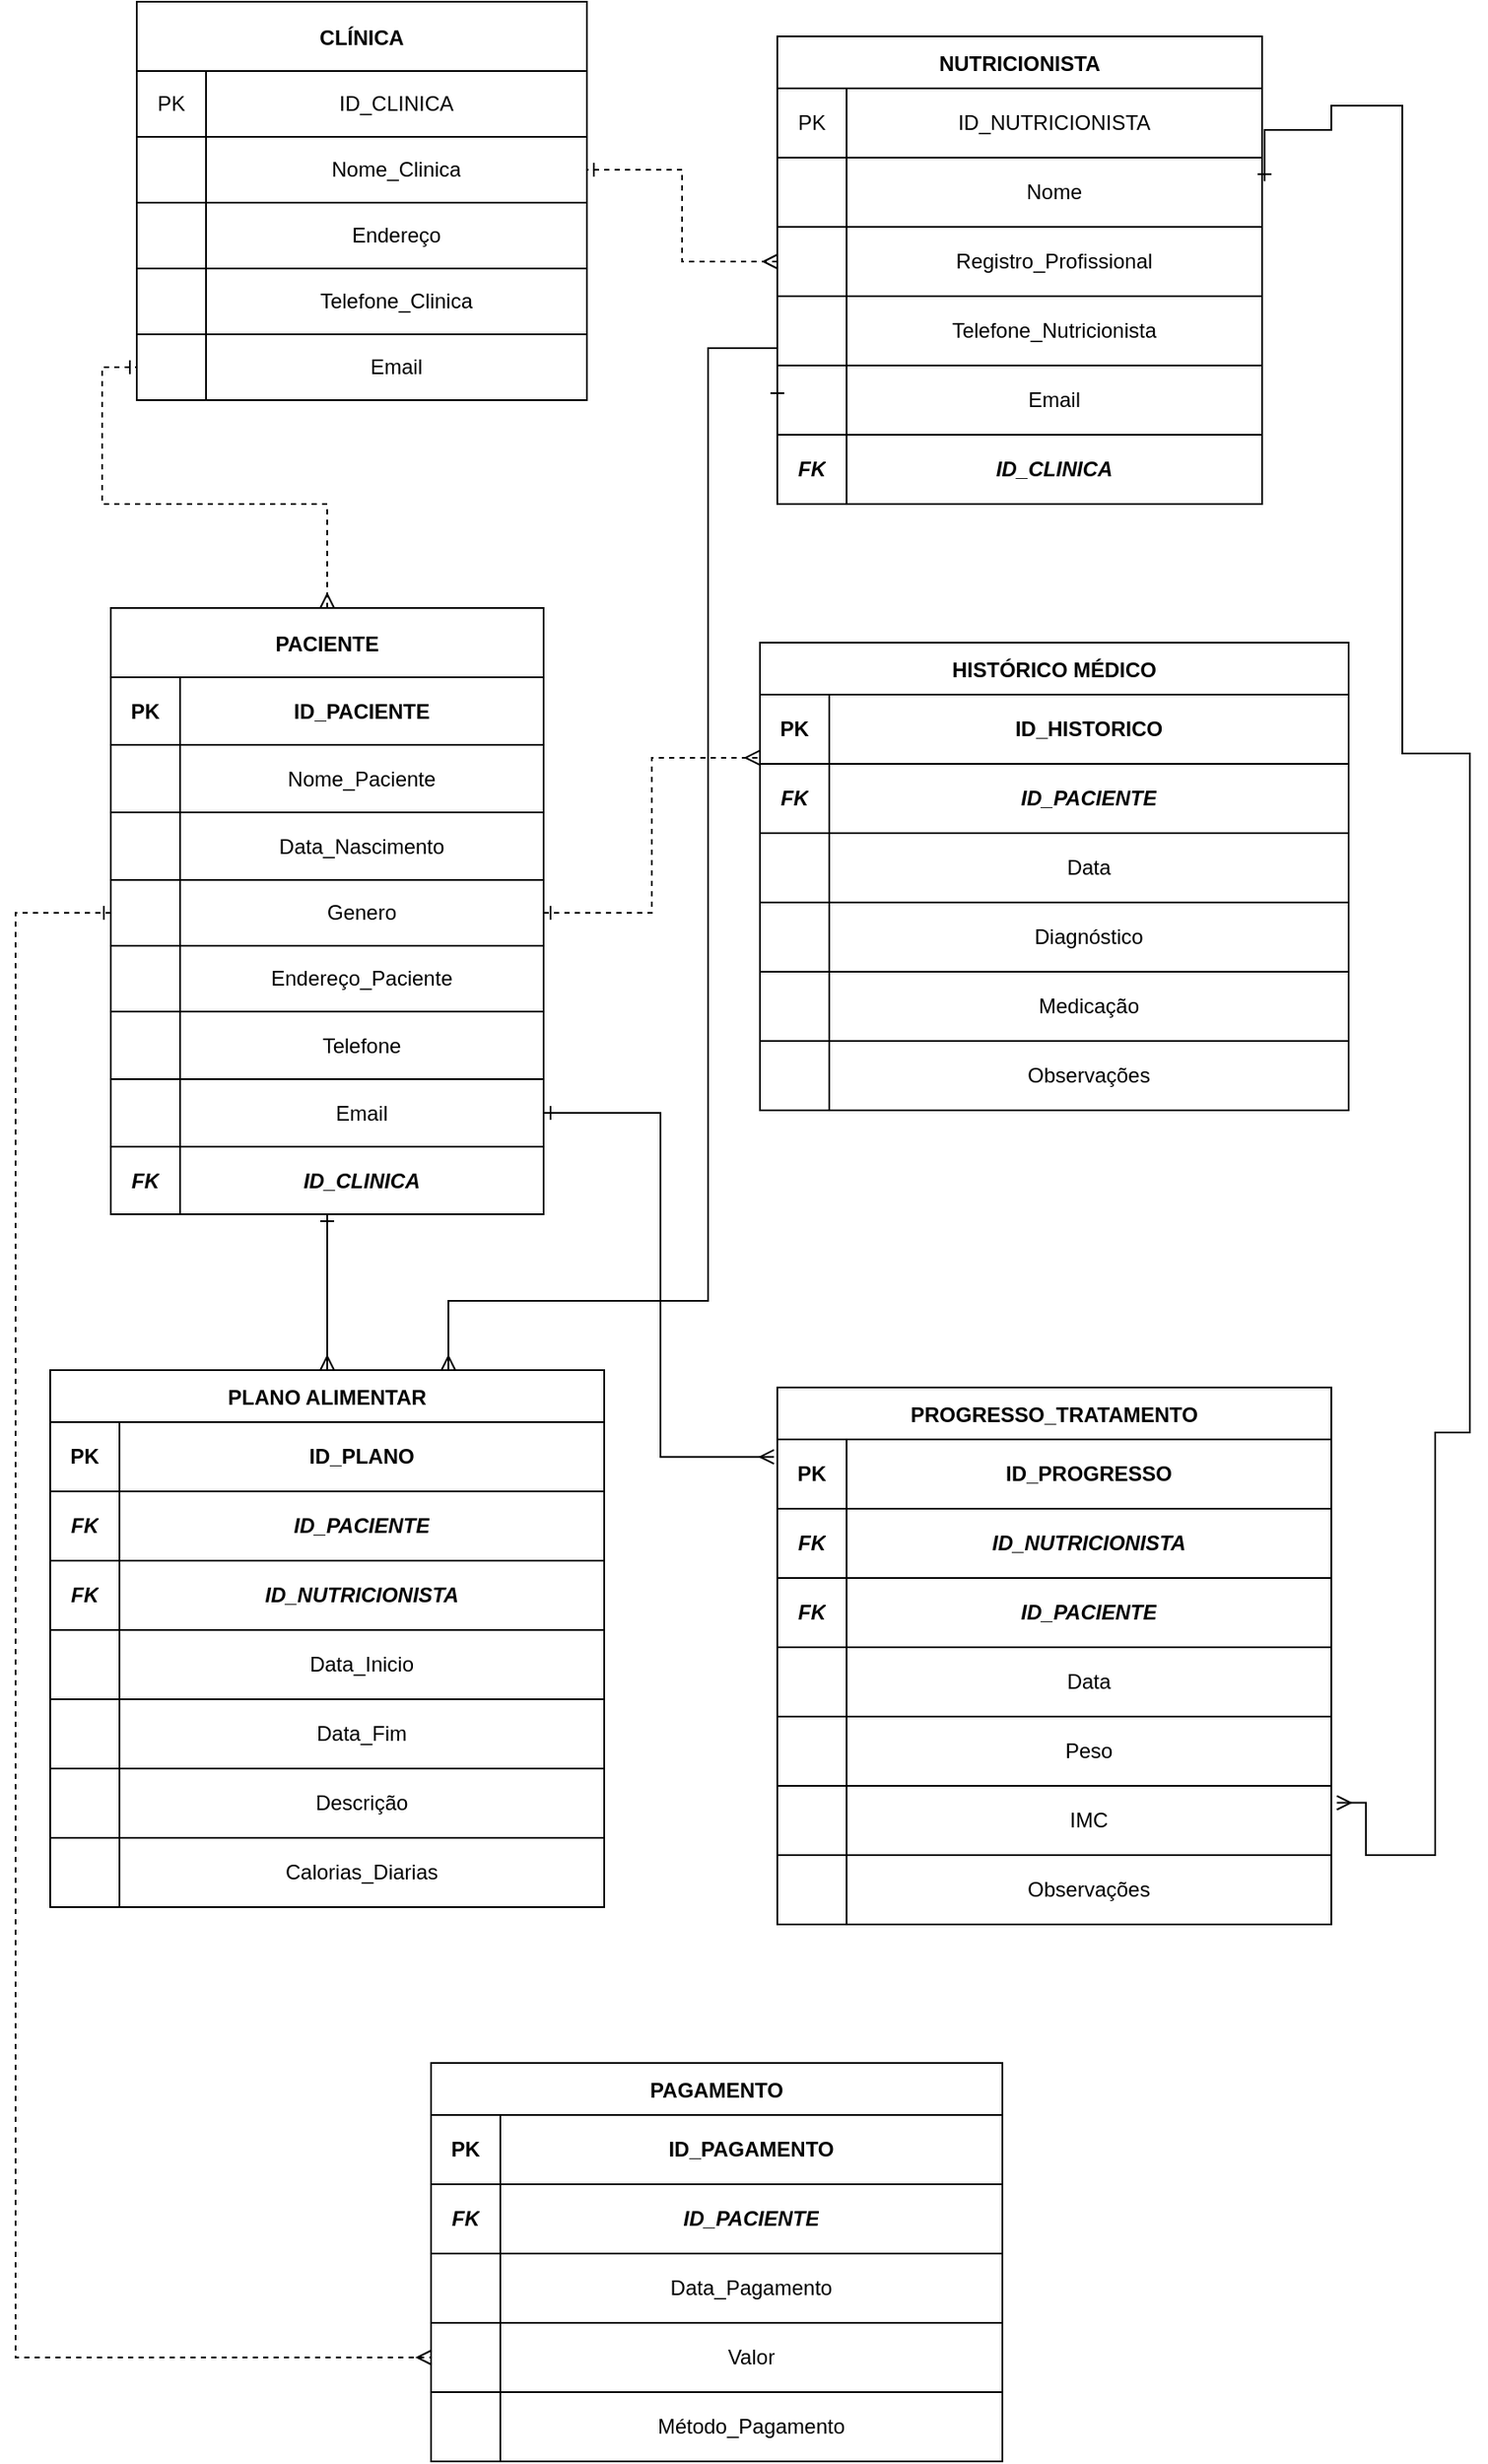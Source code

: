 <mxfile version="24.6.4" type="github">
  <diagram id="R2lEEEUBdFMjLlhIrx00" name="Page-1">
    <mxGraphModel dx="3363" dy="2907" grid="1" gridSize="10" guides="1" tooltips="1" connect="1" arrows="1" fold="1" page="1" pageScale="1" pageWidth="850" pageHeight="1100" math="0" shadow="0" extFonts="Permanent Marker^https://fonts.googleapis.com/css?family=Permanent+Marker">
      <root>
        <mxCell id="0" />
        <mxCell id="1" parent="0" />
        <mxCell id="wFdEBCXpXsDbkca92afl-219" style="edgeStyle=orthogonalEdgeStyle;rounded=0;orthogonalLoop=1;jettySize=auto;html=1;entryX=0.5;entryY=0;entryDx=0;entryDy=0;startArrow=ERone;startFill=0;endArrow=ERmany;endFill=0;" edge="1" parent="1" source="wFdEBCXpXsDbkca92afl-70" target="wFdEBCXpXsDbkca92afl-123">
          <mxGeometry relative="1" as="geometry">
            <Array as="points">
              <mxPoint x="200" y="150" />
              <mxPoint x="200" y="150" />
            </Array>
          </mxGeometry>
        </mxCell>
        <mxCell id="wFdEBCXpXsDbkca92afl-221" style="edgeStyle=orthogonalEdgeStyle;rounded=0;orthogonalLoop=1;jettySize=auto;html=1;exitX=0.5;exitY=0;exitDx=0;exitDy=0;dashed=1;endArrow=ERone;endFill=0;startArrow=ERmany;startFill=0;entryX=0;entryY=0.5;entryDx=0;entryDy=0;" edge="1" parent="1" source="wFdEBCXpXsDbkca92afl-70" target="wFdEBCXpXsDbkca92afl-199">
          <mxGeometry relative="1" as="geometry">
            <mxPoint x="200" y="-350" as="targetPoint" />
          </mxGeometry>
        </mxCell>
        <mxCell id="wFdEBCXpXsDbkca92afl-70" value="PACIENTE" style="shape=table;startSize=40;container=1;collapsible=0;childLayout=tableLayout;fontStyle=1" vertex="1" parent="1">
          <mxGeometry x="75" y="-240" width="250" height="350" as="geometry" />
        </mxCell>
        <mxCell id="wFdEBCXpXsDbkca92afl-71" value="" style="shape=tableRow;horizontal=0;startSize=0;swimlaneHead=0;swimlaneBody=0;strokeColor=inherit;top=0;left=0;bottom=0;right=0;collapsible=0;dropTarget=0;fillColor=none;points=[[0,0.5],[1,0.5]];portConstraint=eastwest;" vertex="1" parent="wFdEBCXpXsDbkca92afl-70">
          <mxGeometry y="40" width="250" height="39" as="geometry" />
        </mxCell>
        <mxCell id="wFdEBCXpXsDbkca92afl-72" value="&lt;b&gt;PK&lt;/b&gt;" style="shape=partialRectangle;html=1;whiteSpace=wrap;connectable=0;strokeColor=inherit;overflow=hidden;fillColor=none;top=0;left=0;bottom=0;right=0;pointerEvents=1;" vertex="1" parent="wFdEBCXpXsDbkca92afl-71">
          <mxGeometry width="40" height="39" as="geometry">
            <mxRectangle width="40" height="39" as="alternateBounds" />
          </mxGeometry>
        </mxCell>
        <mxCell id="wFdEBCXpXsDbkca92afl-73" value="&lt;b&gt;ID_PACIENTE&lt;/b&gt;" style="shape=partialRectangle;html=1;whiteSpace=wrap;connectable=0;strokeColor=inherit;overflow=hidden;fillColor=none;top=0;left=0;bottom=0;right=0;pointerEvents=1;" vertex="1" parent="wFdEBCXpXsDbkca92afl-71">
          <mxGeometry x="40" width="210" height="39" as="geometry">
            <mxRectangle width="210" height="39" as="alternateBounds" />
          </mxGeometry>
        </mxCell>
        <mxCell id="wFdEBCXpXsDbkca92afl-74" value="" style="shape=tableRow;horizontal=0;startSize=0;swimlaneHead=0;swimlaneBody=0;strokeColor=inherit;top=0;left=0;bottom=0;right=0;collapsible=0;dropTarget=0;fillColor=none;points=[[0,0.5],[1,0.5]];portConstraint=eastwest;" vertex="1" parent="wFdEBCXpXsDbkca92afl-70">
          <mxGeometry y="79" width="250" height="39" as="geometry" />
        </mxCell>
        <mxCell id="wFdEBCXpXsDbkca92afl-75" value="" style="shape=partialRectangle;html=1;whiteSpace=wrap;connectable=0;strokeColor=inherit;overflow=hidden;fillColor=none;top=0;left=0;bottom=0;right=0;pointerEvents=1;" vertex="1" parent="wFdEBCXpXsDbkca92afl-74">
          <mxGeometry width="40" height="39" as="geometry">
            <mxRectangle width="40" height="39" as="alternateBounds" />
          </mxGeometry>
        </mxCell>
        <mxCell id="wFdEBCXpXsDbkca92afl-76" value="Nome_Paciente" style="shape=partialRectangle;html=1;whiteSpace=wrap;connectable=0;strokeColor=inherit;overflow=hidden;fillColor=none;top=0;left=0;bottom=0;right=0;pointerEvents=1;" vertex="1" parent="wFdEBCXpXsDbkca92afl-74">
          <mxGeometry x="40" width="210" height="39" as="geometry">
            <mxRectangle width="210" height="39" as="alternateBounds" />
          </mxGeometry>
        </mxCell>
        <mxCell id="wFdEBCXpXsDbkca92afl-77" value="" style="shape=tableRow;horizontal=0;startSize=0;swimlaneHead=0;swimlaneBody=0;strokeColor=inherit;top=0;left=0;bottom=0;right=0;collapsible=0;dropTarget=0;fillColor=none;points=[[0,0.5],[1,0.5]];portConstraint=eastwest;" vertex="1" parent="wFdEBCXpXsDbkca92afl-70">
          <mxGeometry y="118" width="250" height="39" as="geometry" />
        </mxCell>
        <mxCell id="wFdEBCXpXsDbkca92afl-78" value="" style="shape=partialRectangle;html=1;whiteSpace=wrap;connectable=0;strokeColor=inherit;overflow=hidden;fillColor=none;top=0;left=0;bottom=0;right=0;pointerEvents=1;" vertex="1" parent="wFdEBCXpXsDbkca92afl-77">
          <mxGeometry width="40" height="39" as="geometry">
            <mxRectangle width="40" height="39" as="alternateBounds" />
          </mxGeometry>
        </mxCell>
        <mxCell id="wFdEBCXpXsDbkca92afl-79" value="Data_Nascimento" style="shape=partialRectangle;html=1;whiteSpace=wrap;connectable=0;strokeColor=inherit;overflow=hidden;fillColor=none;top=0;left=0;bottom=0;right=0;pointerEvents=1;" vertex="1" parent="wFdEBCXpXsDbkca92afl-77">
          <mxGeometry x="40" width="210" height="39" as="geometry">
            <mxRectangle width="210" height="39" as="alternateBounds" />
          </mxGeometry>
        </mxCell>
        <mxCell id="wFdEBCXpXsDbkca92afl-80" value="" style="shape=tableRow;horizontal=0;startSize=0;swimlaneHead=0;swimlaneBody=0;strokeColor=inherit;top=0;left=0;bottom=0;right=0;collapsible=0;dropTarget=0;fillColor=none;points=[[0,0.5],[1,0.5]];portConstraint=eastwest;" vertex="1" parent="wFdEBCXpXsDbkca92afl-70">
          <mxGeometry y="157" width="250" height="38" as="geometry" />
        </mxCell>
        <mxCell id="wFdEBCXpXsDbkca92afl-81" value="" style="shape=partialRectangle;html=1;whiteSpace=wrap;connectable=0;strokeColor=inherit;overflow=hidden;fillColor=none;top=0;left=0;bottom=0;right=0;pointerEvents=1;" vertex="1" parent="wFdEBCXpXsDbkca92afl-80">
          <mxGeometry width="40" height="38" as="geometry">
            <mxRectangle width="40" height="38" as="alternateBounds" />
          </mxGeometry>
        </mxCell>
        <mxCell id="wFdEBCXpXsDbkca92afl-82" value="Genero" style="shape=partialRectangle;html=1;whiteSpace=wrap;connectable=0;strokeColor=inherit;overflow=hidden;fillColor=none;top=0;left=0;bottom=0;right=0;pointerEvents=1;" vertex="1" parent="wFdEBCXpXsDbkca92afl-80">
          <mxGeometry x="40" width="210" height="38" as="geometry">
            <mxRectangle width="210" height="38" as="alternateBounds" />
          </mxGeometry>
        </mxCell>
        <mxCell id="wFdEBCXpXsDbkca92afl-83" value="" style="shape=tableRow;horizontal=0;startSize=0;swimlaneHead=0;swimlaneBody=0;strokeColor=inherit;top=0;left=0;bottom=0;right=0;collapsible=0;dropTarget=0;fillColor=none;points=[[0,0.5],[1,0.5]];portConstraint=eastwest;" vertex="1" parent="wFdEBCXpXsDbkca92afl-70">
          <mxGeometry y="195" width="250" height="38" as="geometry" />
        </mxCell>
        <mxCell id="wFdEBCXpXsDbkca92afl-84" value="" style="shape=partialRectangle;html=1;whiteSpace=wrap;connectable=0;strokeColor=inherit;overflow=hidden;fillColor=none;top=0;left=0;bottom=0;right=0;pointerEvents=1;" vertex="1" parent="wFdEBCXpXsDbkca92afl-83">
          <mxGeometry width="40" height="38" as="geometry">
            <mxRectangle width="40" height="38" as="alternateBounds" />
          </mxGeometry>
        </mxCell>
        <mxCell id="wFdEBCXpXsDbkca92afl-85" value="Endereço_Paciente" style="shape=partialRectangle;html=1;whiteSpace=wrap;connectable=0;strokeColor=inherit;overflow=hidden;fillColor=none;top=0;left=0;bottom=0;right=0;pointerEvents=1;" vertex="1" parent="wFdEBCXpXsDbkca92afl-83">
          <mxGeometry x="40" width="210" height="38" as="geometry">
            <mxRectangle width="210" height="38" as="alternateBounds" />
          </mxGeometry>
        </mxCell>
        <mxCell id="wFdEBCXpXsDbkca92afl-86" value="" style="shape=tableRow;horizontal=0;startSize=0;swimlaneHead=0;swimlaneBody=0;strokeColor=inherit;top=0;left=0;bottom=0;right=0;collapsible=0;dropTarget=0;fillColor=none;points=[[0,0.5],[1,0.5]];portConstraint=eastwest;" vertex="1" parent="wFdEBCXpXsDbkca92afl-70">
          <mxGeometry y="233" width="250" height="39" as="geometry" />
        </mxCell>
        <mxCell id="wFdEBCXpXsDbkca92afl-87" value="" style="shape=partialRectangle;html=1;whiteSpace=wrap;connectable=0;strokeColor=inherit;overflow=hidden;fillColor=none;top=0;left=0;bottom=0;right=0;pointerEvents=1;" vertex="1" parent="wFdEBCXpXsDbkca92afl-86">
          <mxGeometry width="40" height="39" as="geometry">
            <mxRectangle width="40" height="39" as="alternateBounds" />
          </mxGeometry>
        </mxCell>
        <mxCell id="wFdEBCXpXsDbkca92afl-88" value="Telefone" style="shape=partialRectangle;html=1;whiteSpace=wrap;connectable=0;strokeColor=inherit;overflow=hidden;fillColor=none;top=0;left=0;bottom=0;right=0;pointerEvents=1;" vertex="1" parent="wFdEBCXpXsDbkca92afl-86">
          <mxGeometry x="40" width="210" height="39" as="geometry">
            <mxRectangle width="210" height="39" as="alternateBounds" />
          </mxGeometry>
        </mxCell>
        <mxCell id="wFdEBCXpXsDbkca92afl-89" value="" style="shape=tableRow;horizontal=0;startSize=0;swimlaneHead=0;swimlaneBody=0;strokeColor=inherit;top=0;left=0;bottom=0;right=0;collapsible=0;dropTarget=0;fillColor=none;points=[[0,0.5],[1,0.5]];portConstraint=eastwest;" vertex="1" parent="wFdEBCXpXsDbkca92afl-70">
          <mxGeometry y="272" width="250" height="39" as="geometry" />
        </mxCell>
        <mxCell id="wFdEBCXpXsDbkca92afl-90" value="" style="shape=partialRectangle;html=1;whiteSpace=wrap;connectable=0;strokeColor=inherit;overflow=hidden;fillColor=none;top=0;left=0;bottom=0;right=0;pointerEvents=1;" vertex="1" parent="wFdEBCXpXsDbkca92afl-89">
          <mxGeometry width="40" height="39" as="geometry">
            <mxRectangle width="40" height="39" as="alternateBounds" />
          </mxGeometry>
        </mxCell>
        <mxCell id="wFdEBCXpXsDbkca92afl-91" value="Email" style="shape=partialRectangle;html=1;whiteSpace=wrap;connectable=0;strokeColor=inherit;overflow=hidden;fillColor=none;top=0;left=0;bottom=0;right=0;pointerEvents=1;" vertex="1" parent="wFdEBCXpXsDbkca92afl-89">
          <mxGeometry x="40" width="210" height="39" as="geometry">
            <mxRectangle width="210" height="39" as="alternateBounds" />
          </mxGeometry>
        </mxCell>
        <mxCell id="wFdEBCXpXsDbkca92afl-92" value="" style="shape=tableRow;horizontal=0;startSize=0;swimlaneHead=0;swimlaneBody=0;strokeColor=inherit;top=0;left=0;bottom=0;right=0;collapsible=0;dropTarget=0;fillColor=none;points=[[0,0.5],[1,0.5]];portConstraint=eastwest;" vertex="1" parent="wFdEBCXpXsDbkca92afl-70">
          <mxGeometry y="311" width="250" height="39" as="geometry" />
        </mxCell>
        <mxCell id="wFdEBCXpXsDbkca92afl-93" value="&lt;b&gt;&lt;i&gt;FK&lt;/i&gt;&lt;/b&gt;" style="shape=partialRectangle;html=1;whiteSpace=wrap;connectable=0;strokeColor=inherit;overflow=hidden;fillColor=none;top=0;left=0;bottom=0;right=0;pointerEvents=1;" vertex="1" parent="wFdEBCXpXsDbkca92afl-92">
          <mxGeometry width="40" height="39" as="geometry">
            <mxRectangle width="40" height="39" as="alternateBounds" />
          </mxGeometry>
        </mxCell>
        <mxCell id="wFdEBCXpXsDbkca92afl-94" value="ID_CLINICA" style="shape=partialRectangle;html=1;whiteSpace=wrap;connectable=0;strokeColor=inherit;overflow=hidden;fillColor=none;top=0;left=0;bottom=0;right=0;pointerEvents=1;fontStyle=3" vertex="1" parent="wFdEBCXpXsDbkca92afl-92">
          <mxGeometry x="40" width="210" height="39" as="geometry">
            <mxRectangle width="210" height="39" as="alternateBounds" />
          </mxGeometry>
        </mxCell>
        <mxCell id="wFdEBCXpXsDbkca92afl-98" value="HISTÓRICO MÉDICO" style="shape=table;startSize=30;container=1;collapsible=0;childLayout=tableLayout;fontStyle=1" vertex="1" parent="1">
          <mxGeometry x="450" y="-220" width="340" height="270" as="geometry" />
        </mxCell>
        <mxCell id="wFdEBCXpXsDbkca92afl-99" value="" style="shape=tableRow;horizontal=0;startSize=0;swimlaneHead=0;swimlaneBody=0;strokeColor=inherit;top=0;left=0;bottom=0;right=0;collapsible=0;dropTarget=0;fillColor=none;points=[[0,0.5],[1,0.5]];portConstraint=eastwest;" vertex="1" parent="wFdEBCXpXsDbkca92afl-98">
          <mxGeometry y="30" width="340" height="40" as="geometry" />
        </mxCell>
        <mxCell id="wFdEBCXpXsDbkca92afl-100" value="&lt;b&gt;PK&lt;/b&gt;" style="shape=partialRectangle;html=1;whiteSpace=wrap;connectable=0;strokeColor=inherit;overflow=hidden;fillColor=none;top=0;left=0;bottom=0;right=0;pointerEvents=1;" vertex="1" parent="wFdEBCXpXsDbkca92afl-99">
          <mxGeometry width="40" height="40" as="geometry">
            <mxRectangle width="40" height="40" as="alternateBounds" />
          </mxGeometry>
        </mxCell>
        <mxCell id="wFdEBCXpXsDbkca92afl-101" value="&lt;b&gt;ID_HISTORICO&lt;/b&gt;" style="shape=partialRectangle;html=1;whiteSpace=wrap;connectable=0;strokeColor=inherit;overflow=hidden;fillColor=none;top=0;left=0;bottom=0;right=0;pointerEvents=1;" vertex="1" parent="wFdEBCXpXsDbkca92afl-99">
          <mxGeometry x="40" width="300" height="40" as="geometry">
            <mxRectangle width="300" height="40" as="alternateBounds" />
          </mxGeometry>
        </mxCell>
        <mxCell id="wFdEBCXpXsDbkca92afl-102" value="" style="shape=tableRow;horizontal=0;startSize=0;swimlaneHead=0;swimlaneBody=0;strokeColor=inherit;top=0;left=0;bottom=0;right=0;collapsible=0;dropTarget=0;fillColor=none;points=[[0,0.5],[1,0.5]];portConstraint=eastwest;" vertex="1" parent="wFdEBCXpXsDbkca92afl-98">
          <mxGeometry y="70" width="340" height="40" as="geometry" />
        </mxCell>
        <mxCell id="wFdEBCXpXsDbkca92afl-103" value="&lt;b&gt;&lt;i&gt;FK&lt;/i&gt;&lt;/b&gt;" style="shape=partialRectangle;html=1;whiteSpace=wrap;connectable=0;strokeColor=inherit;overflow=hidden;fillColor=none;top=0;left=0;bottom=0;right=0;pointerEvents=1;" vertex="1" parent="wFdEBCXpXsDbkca92afl-102">
          <mxGeometry width="40" height="40" as="geometry">
            <mxRectangle width="40" height="40" as="alternateBounds" />
          </mxGeometry>
        </mxCell>
        <mxCell id="wFdEBCXpXsDbkca92afl-104" value="&lt;b&gt;&lt;i&gt;ID_PACIENTE&lt;/i&gt;&lt;/b&gt;" style="shape=partialRectangle;html=1;whiteSpace=wrap;connectable=0;strokeColor=inherit;overflow=hidden;fillColor=none;top=0;left=0;bottom=0;right=0;pointerEvents=1;" vertex="1" parent="wFdEBCXpXsDbkca92afl-102">
          <mxGeometry x="40" width="300" height="40" as="geometry">
            <mxRectangle width="300" height="40" as="alternateBounds" />
          </mxGeometry>
        </mxCell>
        <mxCell id="wFdEBCXpXsDbkca92afl-105" value="" style="shape=tableRow;horizontal=0;startSize=0;swimlaneHead=0;swimlaneBody=0;strokeColor=inherit;top=0;left=0;bottom=0;right=0;collapsible=0;dropTarget=0;fillColor=none;points=[[0,0.5],[1,0.5]];portConstraint=eastwest;" vertex="1" parent="wFdEBCXpXsDbkca92afl-98">
          <mxGeometry y="110" width="340" height="40" as="geometry" />
        </mxCell>
        <mxCell id="wFdEBCXpXsDbkca92afl-106" value="" style="shape=partialRectangle;html=1;whiteSpace=wrap;connectable=0;strokeColor=inherit;overflow=hidden;fillColor=none;top=0;left=0;bottom=0;right=0;pointerEvents=1;" vertex="1" parent="wFdEBCXpXsDbkca92afl-105">
          <mxGeometry width="40" height="40" as="geometry">
            <mxRectangle width="40" height="40" as="alternateBounds" />
          </mxGeometry>
        </mxCell>
        <mxCell id="wFdEBCXpXsDbkca92afl-107" value="Data" style="shape=partialRectangle;html=1;whiteSpace=wrap;connectable=0;strokeColor=inherit;overflow=hidden;fillColor=none;top=0;left=0;bottom=0;right=0;pointerEvents=1;" vertex="1" parent="wFdEBCXpXsDbkca92afl-105">
          <mxGeometry x="40" width="300" height="40" as="geometry">
            <mxRectangle width="300" height="40" as="alternateBounds" />
          </mxGeometry>
        </mxCell>
        <mxCell id="wFdEBCXpXsDbkca92afl-108" value="" style="shape=tableRow;horizontal=0;startSize=0;swimlaneHead=0;swimlaneBody=0;strokeColor=inherit;top=0;left=0;bottom=0;right=0;collapsible=0;dropTarget=0;fillColor=none;points=[[0,0.5],[1,0.5]];portConstraint=eastwest;" vertex="1" parent="wFdEBCXpXsDbkca92afl-98">
          <mxGeometry y="150" width="340" height="40" as="geometry" />
        </mxCell>
        <mxCell id="wFdEBCXpXsDbkca92afl-109" value="" style="shape=partialRectangle;html=1;whiteSpace=wrap;connectable=0;strokeColor=inherit;overflow=hidden;fillColor=none;top=0;left=0;bottom=0;right=0;pointerEvents=1;" vertex="1" parent="wFdEBCXpXsDbkca92afl-108">
          <mxGeometry width="40" height="40" as="geometry">
            <mxRectangle width="40" height="40" as="alternateBounds" />
          </mxGeometry>
        </mxCell>
        <mxCell id="wFdEBCXpXsDbkca92afl-110" value="Diagnóstico" style="shape=partialRectangle;html=1;whiteSpace=wrap;connectable=0;strokeColor=inherit;overflow=hidden;fillColor=none;top=0;left=0;bottom=0;right=0;pointerEvents=1;" vertex="1" parent="wFdEBCXpXsDbkca92afl-108">
          <mxGeometry x="40" width="300" height="40" as="geometry">
            <mxRectangle width="300" height="40" as="alternateBounds" />
          </mxGeometry>
        </mxCell>
        <mxCell id="wFdEBCXpXsDbkca92afl-111" value="" style="shape=tableRow;horizontal=0;startSize=0;swimlaneHead=0;swimlaneBody=0;strokeColor=inherit;top=0;left=0;bottom=0;right=0;collapsible=0;dropTarget=0;fillColor=none;points=[[0,0.5],[1,0.5]];portConstraint=eastwest;" vertex="1" parent="wFdEBCXpXsDbkca92afl-98">
          <mxGeometry y="190" width="340" height="40" as="geometry" />
        </mxCell>
        <mxCell id="wFdEBCXpXsDbkca92afl-112" value="" style="shape=partialRectangle;html=1;whiteSpace=wrap;connectable=0;strokeColor=inherit;overflow=hidden;fillColor=none;top=0;left=0;bottom=0;right=0;pointerEvents=1;" vertex="1" parent="wFdEBCXpXsDbkca92afl-111">
          <mxGeometry width="40" height="40" as="geometry">
            <mxRectangle width="40" height="40" as="alternateBounds" />
          </mxGeometry>
        </mxCell>
        <mxCell id="wFdEBCXpXsDbkca92afl-113" value="Medicação" style="shape=partialRectangle;html=1;whiteSpace=wrap;connectable=0;strokeColor=inherit;overflow=hidden;fillColor=none;top=0;left=0;bottom=0;right=0;pointerEvents=1;" vertex="1" parent="wFdEBCXpXsDbkca92afl-111">
          <mxGeometry x="40" width="300" height="40" as="geometry">
            <mxRectangle width="300" height="40" as="alternateBounds" />
          </mxGeometry>
        </mxCell>
        <mxCell id="wFdEBCXpXsDbkca92afl-114" value="" style="shape=tableRow;horizontal=0;startSize=0;swimlaneHead=0;swimlaneBody=0;strokeColor=inherit;top=0;left=0;bottom=0;right=0;collapsible=0;dropTarget=0;fillColor=none;points=[[0,0.5],[1,0.5]];portConstraint=eastwest;" vertex="1" parent="wFdEBCXpXsDbkca92afl-98">
          <mxGeometry y="230" width="340" height="40" as="geometry" />
        </mxCell>
        <mxCell id="wFdEBCXpXsDbkca92afl-115" value="" style="shape=partialRectangle;html=1;whiteSpace=wrap;connectable=0;strokeColor=inherit;overflow=hidden;fillColor=none;top=0;left=0;bottom=0;right=0;pointerEvents=1;" vertex="1" parent="wFdEBCXpXsDbkca92afl-114">
          <mxGeometry width="40" height="40" as="geometry">
            <mxRectangle width="40" height="40" as="alternateBounds" />
          </mxGeometry>
        </mxCell>
        <mxCell id="wFdEBCXpXsDbkca92afl-116" value="Observações" style="shape=partialRectangle;html=1;whiteSpace=wrap;connectable=0;strokeColor=inherit;overflow=hidden;fillColor=none;top=0;left=0;bottom=0;right=0;pointerEvents=1;" vertex="1" parent="wFdEBCXpXsDbkca92afl-114">
          <mxGeometry x="40" width="300" height="40" as="geometry">
            <mxRectangle width="300" height="40" as="alternateBounds" />
          </mxGeometry>
        </mxCell>
        <mxCell id="wFdEBCXpXsDbkca92afl-223" style="edgeStyle=orthogonalEdgeStyle;rounded=0;orthogonalLoop=1;jettySize=auto;html=1;entryX=0;entryY=0.5;entryDx=0;entryDy=0;endArrow=ERone;endFill=0;startArrow=ERmany;startFill=0;" edge="1" parent="1" source="wFdEBCXpXsDbkca92afl-123" target="wFdEBCXpXsDbkca92afl-180">
          <mxGeometry relative="1" as="geometry">
            <mxPoint x="410" y="-370" as="targetPoint" />
            <mxPoint x="360" y="190" as="sourcePoint" />
            <Array as="points">
              <mxPoint x="270" y="160" />
              <mxPoint x="420" y="160" />
              <mxPoint x="420" y="-390" />
            </Array>
          </mxGeometry>
        </mxCell>
        <mxCell id="wFdEBCXpXsDbkca92afl-123" value="PLANO ALIMENTAR" style="shape=table;startSize=30;container=1;collapsible=0;childLayout=tableLayout;fontStyle=1" vertex="1" parent="1">
          <mxGeometry x="40" y="200" width="320" height="310" as="geometry" />
        </mxCell>
        <mxCell id="wFdEBCXpXsDbkca92afl-124" value="" style="shape=tableRow;horizontal=0;startSize=0;swimlaneHead=0;swimlaneBody=0;strokeColor=inherit;top=0;left=0;bottom=0;right=0;collapsible=0;dropTarget=0;fillColor=none;points=[[0,0.5],[1,0.5]];portConstraint=eastwest;fontStyle=1" vertex="1" parent="wFdEBCXpXsDbkca92afl-123">
          <mxGeometry y="30" width="320" height="40" as="geometry" />
        </mxCell>
        <mxCell id="wFdEBCXpXsDbkca92afl-125" value="&lt;b&gt;PK&lt;/b&gt;" style="shape=partialRectangle;html=1;whiteSpace=wrap;connectable=0;strokeColor=inherit;overflow=hidden;fillColor=none;top=0;left=0;bottom=0;right=0;pointerEvents=1;" vertex="1" parent="wFdEBCXpXsDbkca92afl-124">
          <mxGeometry width="40" height="40" as="geometry">
            <mxRectangle width="40" height="40" as="alternateBounds" />
          </mxGeometry>
        </mxCell>
        <mxCell id="wFdEBCXpXsDbkca92afl-126" value="ID_PLANO" style="shape=partialRectangle;html=1;whiteSpace=wrap;connectable=0;strokeColor=inherit;overflow=hidden;fillColor=none;top=0;left=0;bottom=0;right=0;pointerEvents=1;fontStyle=1" vertex="1" parent="wFdEBCXpXsDbkca92afl-124">
          <mxGeometry x="40" width="280" height="40" as="geometry">
            <mxRectangle width="280" height="40" as="alternateBounds" />
          </mxGeometry>
        </mxCell>
        <mxCell id="wFdEBCXpXsDbkca92afl-127" value="" style="shape=tableRow;horizontal=0;startSize=0;swimlaneHead=0;swimlaneBody=0;strokeColor=inherit;top=0;left=0;bottom=0;right=0;collapsible=0;dropTarget=0;fillColor=none;points=[[0,0.5],[1,0.5]];portConstraint=eastwest;" vertex="1" parent="wFdEBCXpXsDbkca92afl-123">
          <mxGeometry y="70" width="320" height="40" as="geometry" />
        </mxCell>
        <mxCell id="wFdEBCXpXsDbkca92afl-128" value="FK" style="shape=partialRectangle;html=1;whiteSpace=wrap;connectable=0;strokeColor=inherit;overflow=hidden;fillColor=none;top=0;left=0;bottom=0;right=0;pointerEvents=1;fontStyle=3" vertex="1" parent="wFdEBCXpXsDbkca92afl-127">
          <mxGeometry width="40" height="40" as="geometry">
            <mxRectangle width="40" height="40" as="alternateBounds" />
          </mxGeometry>
        </mxCell>
        <mxCell id="wFdEBCXpXsDbkca92afl-129" value="&lt;b&gt;&lt;i&gt;ID_PACIENTE&lt;/i&gt;&lt;/b&gt;" style="shape=partialRectangle;html=1;whiteSpace=wrap;connectable=0;strokeColor=inherit;overflow=hidden;fillColor=none;top=0;left=0;bottom=0;right=0;pointerEvents=1;" vertex="1" parent="wFdEBCXpXsDbkca92afl-127">
          <mxGeometry x="40" width="280" height="40" as="geometry">
            <mxRectangle width="280" height="40" as="alternateBounds" />
          </mxGeometry>
        </mxCell>
        <mxCell id="wFdEBCXpXsDbkca92afl-130" value="" style="shape=tableRow;horizontal=0;startSize=0;swimlaneHead=0;swimlaneBody=0;strokeColor=inherit;top=0;left=0;bottom=0;right=0;collapsible=0;dropTarget=0;fillColor=none;points=[[0,0.5],[1,0.5]];portConstraint=eastwest;" vertex="1" parent="wFdEBCXpXsDbkca92afl-123">
          <mxGeometry y="110" width="320" height="40" as="geometry" />
        </mxCell>
        <mxCell id="wFdEBCXpXsDbkca92afl-131" value="&lt;b&gt;&lt;i&gt;FK&lt;/i&gt;&lt;/b&gt;" style="shape=partialRectangle;html=1;whiteSpace=wrap;connectable=0;strokeColor=inherit;overflow=hidden;fillColor=none;top=0;left=0;bottom=0;right=0;pointerEvents=1;" vertex="1" parent="wFdEBCXpXsDbkca92afl-130">
          <mxGeometry width="40" height="40" as="geometry">
            <mxRectangle width="40" height="40" as="alternateBounds" />
          </mxGeometry>
        </mxCell>
        <mxCell id="wFdEBCXpXsDbkca92afl-132" value="ID_NUTRICIONISTA" style="shape=partialRectangle;html=1;whiteSpace=wrap;connectable=0;strokeColor=inherit;overflow=hidden;fillColor=none;top=0;left=0;bottom=0;right=0;pointerEvents=1;fontStyle=3" vertex="1" parent="wFdEBCXpXsDbkca92afl-130">
          <mxGeometry x="40" width="280" height="40" as="geometry">
            <mxRectangle width="280" height="40" as="alternateBounds" />
          </mxGeometry>
        </mxCell>
        <mxCell id="wFdEBCXpXsDbkca92afl-133" value="" style="shape=tableRow;horizontal=0;startSize=0;swimlaneHead=0;swimlaneBody=0;strokeColor=inherit;top=0;left=0;bottom=0;right=0;collapsible=0;dropTarget=0;fillColor=none;points=[[0,0.5],[1,0.5]];portConstraint=eastwest;" vertex="1" parent="wFdEBCXpXsDbkca92afl-123">
          <mxGeometry y="150" width="320" height="40" as="geometry" />
        </mxCell>
        <mxCell id="wFdEBCXpXsDbkca92afl-134" value="" style="shape=partialRectangle;html=1;whiteSpace=wrap;connectable=0;strokeColor=inherit;overflow=hidden;fillColor=none;top=0;left=0;bottom=0;right=0;pointerEvents=1;" vertex="1" parent="wFdEBCXpXsDbkca92afl-133">
          <mxGeometry width="40" height="40" as="geometry">
            <mxRectangle width="40" height="40" as="alternateBounds" />
          </mxGeometry>
        </mxCell>
        <mxCell id="wFdEBCXpXsDbkca92afl-135" value="Data_Inicio" style="shape=partialRectangle;html=1;whiteSpace=wrap;connectable=0;strokeColor=inherit;overflow=hidden;fillColor=none;top=0;left=0;bottom=0;right=0;pointerEvents=1;" vertex="1" parent="wFdEBCXpXsDbkca92afl-133">
          <mxGeometry x="40" width="280" height="40" as="geometry">
            <mxRectangle width="280" height="40" as="alternateBounds" />
          </mxGeometry>
        </mxCell>
        <mxCell id="wFdEBCXpXsDbkca92afl-136" value="" style="shape=tableRow;horizontal=0;startSize=0;swimlaneHead=0;swimlaneBody=0;strokeColor=inherit;top=0;left=0;bottom=0;right=0;collapsible=0;dropTarget=0;fillColor=none;points=[[0,0.5],[1,0.5]];portConstraint=eastwest;" vertex="1" parent="wFdEBCXpXsDbkca92afl-123">
          <mxGeometry y="190" width="320" height="40" as="geometry" />
        </mxCell>
        <mxCell id="wFdEBCXpXsDbkca92afl-137" value="" style="shape=partialRectangle;html=1;whiteSpace=wrap;connectable=0;strokeColor=inherit;overflow=hidden;fillColor=none;top=0;left=0;bottom=0;right=0;pointerEvents=1;" vertex="1" parent="wFdEBCXpXsDbkca92afl-136">
          <mxGeometry width="40" height="40" as="geometry">
            <mxRectangle width="40" height="40" as="alternateBounds" />
          </mxGeometry>
        </mxCell>
        <mxCell id="wFdEBCXpXsDbkca92afl-138" value="Data_Fim" style="shape=partialRectangle;html=1;whiteSpace=wrap;connectable=0;strokeColor=inherit;overflow=hidden;fillColor=none;top=0;left=0;bottom=0;right=0;pointerEvents=1;" vertex="1" parent="wFdEBCXpXsDbkca92afl-136">
          <mxGeometry x="40" width="280" height="40" as="geometry">
            <mxRectangle width="280" height="40" as="alternateBounds" />
          </mxGeometry>
        </mxCell>
        <mxCell id="wFdEBCXpXsDbkca92afl-139" value="" style="shape=tableRow;horizontal=0;startSize=0;swimlaneHead=0;swimlaneBody=0;strokeColor=inherit;top=0;left=0;bottom=0;right=0;collapsible=0;dropTarget=0;fillColor=none;points=[[0,0.5],[1,0.5]];portConstraint=eastwest;" vertex="1" parent="wFdEBCXpXsDbkca92afl-123">
          <mxGeometry y="230" width="320" height="40" as="geometry" />
        </mxCell>
        <mxCell id="wFdEBCXpXsDbkca92afl-140" value="" style="shape=partialRectangle;html=1;whiteSpace=wrap;connectable=0;strokeColor=inherit;overflow=hidden;fillColor=none;top=0;left=0;bottom=0;right=0;pointerEvents=1;" vertex="1" parent="wFdEBCXpXsDbkca92afl-139">
          <mxGeometry width="40" height="40" as="geometry">
            <mxRectangle width="40" height="40" as="alternateBounds" />
          </mxGeometry>
        </mxCell>
        <mxCell id="wFdEBCXpXsDbkca92afl-141" value="Descrição" style="shape=partialRectangle;html=1;whiteSpace=wrap;connectable=0;strokeColor=inherit;overflow=hidden;fillColor=none;top=0;left=0;bottom=0;right=0;pointerEvents=1;" vertex="1" parent="wFdEBCXpXsDbkca92afl-139">
          <mxGeometry x="40" width="280" height="40" as="geometry">
            <mxRectangle width="280" height="40" as="alternateBounds" />
          </mxGeometry>
        </mxCell>
        <mxCell id="wFdEBCXpXsDbkca92afl-142" value="" style="shape=tableRow;horizontal=0;startSize=0;swimlaneHead=0;swimlaneBody=0;strokeColor=inherit;top=0;left=0;bottom=0;right=0;collapsible=0;dropTarget=0;fillColor=none;points=[[0,0.5],[1,0.5]];portConstraint=eastwest;" vertex="1" parent="wFdEBCXpXsDbkca92afl-123">
          <mxGeometry y="270" width="320" height="40" as="geometry" />
        </mxCell>
        <mxCell id="wFdEBCXpXsDbkca92afl-143" value="" style="shape=partialRectangle;html=1;whiteSpace=wrap;connectable=0;strokeColor=inherit;overflow=hidden;fillColor=none;top=0;left=0;bottom=0;right=0;pointerEvents=1;" vertex="1" parent="wFdEBCXpXsDbkca92afl-142">
          <mxGeometry width="40" height="40" as="geometry">
            <mxRectangle width="40" height="40" as="alternateBounds" />
          </mxGeometry>
        </mxCell>
        <mxCell id="wFdEBCXpXsDbkca92afl-144" value="Calorias_Diarias" style="shape=partialRectangle;html=1;whiteSpace=wrap;connectable=0;strokeColor=inherit;overflow=hidden;fillColor=none;top=0;left=0;bottom=0;right=0;pointerEvents=1;" vertex="1" parent="wFdEBCXpXsDbkca92afl-142">
          <mxGeometry x="40" width="280" height="40" as="geometry">
            <mxRectangle width="280" height="40" as="alternateBounds" />
          </mxGeometry>
        </mxCell>
        <mxCell id="wFdEBCXpXsDbkca92afl-145" value="PROGRESSO_TRATAMENTO" style="shape=table;startSize=30;container=1;collapsible=0;childLayout=tableLayout;fontStyle=1" vertex="1" parent="1">
          <mxGeometry x="460" y="210" width="320" height="310" as="geometry" />
        </mxCell>
        <mxCell id="wFdEBCXpXsDbkca92afl-146" value="" style="shape=tableRow;horizontal=0;startSize=0;swimlaneHead=0;swimlaneBody=0;strokeColor=inherit;top=0;left=0;bottom=0;right=0;collapsible=0;dropTarget=0;fillColor=none;points=[[0,0.5],[1,0.5]];portConstraint=eastwest;fontStyle=1" vertex="1" parent="wFdEBCXpXsDbkca92afl-145">
          <mxGeometry y="30" width="320" height="40" as="geometry" />
        </mxCell>
        <mxCell id="wFdEBCXpXsDbkca92afl-147" value="&lt;b&gt;PK&lt;/b&gt;" style="shape=partialRectangle;html=1;whiteSpace=wrap;connectable=0;strokeColor=inherit;overflow=hidden;fillColor=none;top=0;left=0;bottom=0;right=0;pointerEvents=1;" vertex="1" parent="wFdEBCXpXsDbkca92afl-146">
          <mxGeometry width="40" height="40" as="geometry">
            <mxRectangle width="40" height="40" as="alternateBounds" />
          </mxGeometry>
        </mxCell>
        <mxCell id="wFdEBCXpXsDbkca92afl-148" value="&lt;b&gt;ID_PROGRESSO&lt;/b&gt;" style="shape=partialRectangle;html=1;whiteSpace=wrap;connectable=0;strokeColor=inherit;overflow=hidden;fillColor=none;top=0;left=0;bottom=0;right=0;pointerEvents=1;" vertex="1" parent="wFdEBCXpXsDbkca92afl-146">
          <mxGeometry x="40" width="280" height="40" as="geometry">
            <mxRectangle width="280" height="40" as="alternateBounds" />
          </mxGeometry>
        </mxCell>
        <mxCell id="wFdEBCXpXsDbkca92afl-152" value="" style="shape=tableRow;horizontal=0;startSize=0;swimlaneHead=0;swimlaneBody=0;strokeColor=inherit;top=0;left=0;bottom=0;right=0;collapsible=0;dropTarget=0;fillColor=none;points=[[0,0.5],[1,0.5]];portConstraint=eastwest;" vertex="1" parent="wFdEBCXpXsDbkca92afl-145">
          <mxGeometry y="70" width="320" height="40" as="geometry" />
        </mxCell>
        <mxCell id="wFdEBCXpXsDbkca92afl-153" value="&lt;b&gt;&lt;i&gt;FK&lt;/i&gt;&lt;/b&gt;" style="shape=partialRectangle;html=1;whiteSpace=wrap;connectable=0;strokeColor=inherit;overflow=hidden;fillColor=none;top=0;left=0;bottom=0;right=0;pointerEvents=1;" vertex="1" parent="wFdEBCXpXsDbkca92afl-152">
          <mxGeometry width="40" height="40" as="geometry">
            <mxRectangle width="40" height="40" as="alternateBounds" />
          </mxGeometry>
        </mxCell>
        <mxCell id="wFdEBCXpXsDbkca92afl-154" value="&lt;b&gt;&lt;i&gt;ID_NUTRICIONISTA&lt;/i&gt;&lt;/b&gt;" style="shape=partialRectangle;html=1;whiteSpace=wrap;connectable=0;strokeColor=inherit;overflow=hidden;fillColor=none;top=0;left=0;bottom=0;right=0;pointerEvents=1;" vertex="1" parent="wFdEBCXpXsDbkca92afl-152">
          <mxGeometry x="40" width="280" height="40" as="geometry">
            <mxRectangle width="280" height="40" as="alternateBounds" />
          </mxGeometry>
        </mxCell>
        <mxCell id="wFdEBCXpXsDbkca92afl-149" value="" style="shape=tableRow;horizontal=0;startSize=0;swimlaneHead=0;swimlaneBody=0;strokeColor=inherit;top=0;left=0;bottom=0;right=0;collapsible=0;dropTarget=0;fillColor=none;points=[[0,0.5],[1,0.5]];portConstraint=eastwest;fontStyle=3" vertex="1" parent="wFdEBCXpXsDbkca92afl-145">
          <mxGeometry y="110" width="320" height="40" as="geometry" />
        </mxCell>
        <mxCell id="wFdEBCXpXsDbkca92afl-150" value="&lt;b&gt;&lt;i&gt;FK&lt;/i&gt;&lt;/b&gt;" style="shape=partialRectangle;html=1;whiteSpace=wrap;connectable=0;strokeColor=inherit;overflow=hidden;fillColor=none;top=0;left=0;bottom=0;right=0;pointerEvents=1;" vertex="1" parent="wFdEBCXpXsDbkca92afl-149">
          <mxGeometry width="40" height="40" as="geometry">
            <mxRectangle width="40" height="40" as="alternateBounds" />
          </mxGeometry>
        </mxCell>
        <mxCell id="wFdEBCXpXsDbkca92afl-151" value="ID_PACIENTE" style="shape=partialRectangle;html=1;whiteSpace=wrap;connectable=0;strokeColor=inherit;overflow=hidden;fillColor=none;top=0;left=0;bottom=0;right=0;pointerEvents=1;fontStyle=3" vertex="1" parent="wFdEBCXpXsDbkca92afl-149">
          <mxGeometry x="40" width="280" height="40" as="geometry">
            <mxRectangle width="280" height="40" as="alternateBounds" />
          </mxGeometry>
        </mxCell>
        <mxCell id="wFdEBCXpXsDbkca92afl-155" value="" style="shape=tableRow;horizontal=0;startSize=0;swimlaneHead=0;swimlaneBody=0;strokeColor=inherit;top=0;left=0;bottom=0;right=0;collapsible=0;dropTarget=0;fillColor=none;points=[[0,0.5],[1,0.5]];portConstraint=eastwest;" vertex="1" parent="wFdEBCXpXsDbkca92afl-145">
          <mxGeometry y="150" width="320" height="40" as="geometry" />
        </mxCell>
        <mxCell id="wFdEBCXpXsDbkca92afl-156" value="" style="shape=partialRectangle;html=1;whiteSpace=wrap;connectable=0;strokeColor=inherit;overflow=hidden;fillColor=none;top=0;left=0;bottom=0;right=0;pointerEvents=1;" vertex="1" parent="wFdEBCXpXsDbkca92afl-155">
          <mxGeometry width="40" height="40" as="geometry">
            <mxRectangle width="40" height="40" as="alternateBounds" />
          </mxGeometry>
        </mxCell>
        <mxCell id="wFdEBCXpXsDbkca92afl-157" value="Data" style="shape=partialRectangle;html=1;whiteSpace=wrap;connectable=0;strokeColor=inherit;overflow=hidden;fillColor=none;top=0;left=0;bottom=0;right=0;pointerEvents=1;" vertex="1" parent="wFdEBCXpXsDbkca92afl-155">
          <mxGeometry x="40" width="280" height="40" as="geometry">
            <mxRectangle width="280" height="40" as="alternateBounds" />
          </mxGeometry>
        </mxCell>
        <mxCell id="wFdEBCXpXsDbkca92afl-158" value="" style="shape=tableRow;horizontal=0;startSize=0;swimlaneHead=0;swimlaneBody=0;strokeColor=inherit;top=0;left=0;bottom=0;right=0;collapsible=0;dropTarget=0;fillColor=none;points=[[0,0.5],[1,0.5]];portConstraint=eastwest;" vertex="1" parent="wFdEBCXpXsDbkca92afl-145">
          <mxGeometry y="190" width="320" height="40" as="geometry" />
        </mxCell>
        <mxCell id="wFdEBCXpXsDbkca92afl-159" value="" style="shape=partialRectangle;html=1;whiteSpace=wrap;connectable=0;strokeColor=inherit;overflow=hidden;fillColor=none;top=0;left=0;bottom=0;right=0;pointerEvents=1;" vertex="1" parent="wFdEBCXpXsDbkca92afl-158">
          <mxGeometry width="40" height="40" as="geometry">
            <mxRectangle width="40" height="40" as="alternateBounds" />
          </mxGeometry>
        </mxCell>
        <mxCell id="wFdEBCXpXsDbkca92afl-160" value="Peso" style="shape=partialRectangle;html=1;whiteSpace=wrap;connectable=0;strokeColor=inherit;overflow=hidden;fillColor=none;top=0;left=0;bottom=0;right=0;pointerEvents=1;" vertex="1" parent="wFdEBCXpXsDbkca92afl-158">
          <mxGeometry x="40" width="280" height="40" as="geometry">
            <mxRectangle width="280" height="40" as="alternateBounds" />
          </mxGeometry>
        </mxCell>
        <mxCell id="wFdEBCXpXsDbkca92afl-161" value="" style="shape=tableRow;horizontal=0;startSize=0;swimlaneHead=0;swimlaneBody=0;strokeColor=inherit;top=0;left=0;bottom=0;right=0;collapsible=0;dropTarget=0;fillColor=none;points=[[0,0.5],[1,0.5]];portConstraint=eastwest;" vertex="1" parent="wFdEBCXpXsDbkca92afl-145">
          <mxGeometry y="230" width="320" height="40" as="geometry" />
        </mxCell>
        <mxCell id="wFdEBCXpXsDbkca92afl-162" value="" style="shape=partialRectangle;html=1;whiteSpace=wrap;connectable=0;strokeColor=inherit;overflow=hidden;fillColor=none;top=0;left=0;bottom=0;right=0;pointerEvents=1;" vertex="1" parent="wFdEBCXpXsDbkca92afl-161">
          <mxGeometry width="40" height="40" as="geometry">
            <mxRectangle width="40" height="40" as="alternateBounds" />
          </mxGeometry>
        </mxCell>
        <mxCell id="wFdEBCXpXsDbkca92afl-163" value="IMC" style="shape=partialRectangle;html=1;whiteSpace=wrap;connectable=0;strokeColor=inherit;overflow=hidden;fillColor=none;top=0;left=0;bottom=0;right=0;pointerEvents=1;" vertex="1" parent="wFdEBCXpXsDbkca92afl-161">
          <mxGeometry x="40" width="280" height="40" as="geometry">
            <mxRectangle width="280" height="40" as="alternateBounds" />
          </mxGeometry>
        </mxCell>
        <mxCell id="wFdEBCXpXsDbkca92afl-164" value="" style="shape=tableRow;horizontal=0;startSize=0;swimlaneHead=0;swimlaneBody=0;strokeColor=inherit;top=0;left=0;bottom=0;right=0;collapsible=0;dropTarget=0;fillColor=none;points=[[0,0.5],[1,0.5]];portConstraint=eastwest;" vertex="1" parent="wFdEBCXpXsDbkca92afl-145">
          <mxGeometry y="270" width="320" height="40" as="geometry" />
        </mxCell>
        <mxCell id="wFdEBCXpXsDbkca92afl-165" value="" style="shape=partialRectangle;html=1;whiteSpace=wrap;connectable=0;strokeColor=inherit;overflow=hidden;fillColor=none;top=0;left=0;bottom=0;right=0;pointerEvents=1;" vertex="1" parent="wFdEBCXpXsDbkca92afl-164">
          <mxGeometry width="40" height="40" as="geometry">
            <mxRectangle width="40" height="40" as="alternateBounds" />
          </mxGeometry>
        </mxCell>
        <mxCell id="wFdEBCXpXsDbkca92afl-166" value="Observações" style="shape=partialRectangle;html=1;whiteSpace=wrap;connectable=0;strokeColor=inherit;overflow=hidden;fillColor=none;top=0;left=0;bottom=0;right=0;pointerEvents=1;" vertex="1" parent="wFdEBCXpXsDbkca92afl-164">
          <mxGeometry x="40" width="280" height="40" as="geometry">
            <mxRectangle width="280" height="40" as="alternateBounds" />
          </mxGeometry>
        </mxCell>
        <mxCell id="wFdEBCXpXsDbkca92afl-167" value="NUTRICIONISTA" style="shape=table;startSize=30;container=1;collapsible=0;childLayout=tableLayout;fontStyle=1" vertex="1" parent="1">
          <mxGeometry x="460" y="-570" width="280" height="270" as="geometry" />
        </mxCell>
        <mxCell id="wFdEBCXpXsDbkca92afl-168" value="" style="shape=tableRow;horizontal=0;startSize=0;swimlaneHead=0;swimlaneBody=0;strokeColor=inherit;top=0;left=0;bottom=0;right=0;collapsible=0;dropTarget=0;fillColor=none;points=[[0,0.5],[1,0.5]];portConstraint=eastwest;" vertex="1" parent="wFdEBCXpXsDbkca92afl-167">
          <mxGeometry y="30" width="280" height="40" as="geometry" />
        </mxCell>
        <mxCell id="wFdEBCXpXsDbkca92afl-169" value="PK" style="shape=partialRectangle;html=1;whiteSpace=wrap;connectable=0;strokeColor=inherit;overflow=hidden;fillColor=none;top=0;left=0;bottom=0;right=0;pointerEvents=1;" vertex="1" parent="wFdEBCXpXsDbkca92afl-168">
          <mxGeometry width="40" height="40" as="geometry">
            <mxRectangle width="40" height="40" as="alternateBounds" />
          </mxGeometry>
        </mxCell>
        <mxCell id="wFdEBCXpXsDbkca92afl-170" value="ID_NUTRICIONISTA" style="shape=partialRectangle;html=1;whiteSpace=wrap;connectable=0;strokeColor=inherit;overflow=hidden;fillColor=none;top=0;left=0;bottom=0;right=0;pointerEvents=1;" vertex="1" parent="wFdEBCXpXsDbkca92afl-168">
          <mxGeometry x="40" width="240" height="40" as="geometry">
            <mxRectangle width="240" height="40" as="alternateBounds" />
          </mxGeometry>
        </mxCell>
        <mxCell id="wFdEBCXpXsDbkca92afl-171" value="" style="shape=tableRow;horizontal=0;startSize=0;swimlaneHead=0;swimlaneBody=0;strokeColor=inherit;top=0;left=0;bottom=0;right=0;collapsible=0;dropTarget=0;fillColor=none;points=[[0,0.5],[1,0.5]];portConstraint=eastwest;" vertex="1" parent="wFdEBCXpXsDbkca92afl-167">
          <mxGeometry y="70" width="280" height="40" as="geometry" />
        </mxCell>
        <mxCell id="wFdEBCXpXsDbkca92afl-172" value="" style="shape=partialRectangle;html=1;whiteSpace=wrap;connectable=0;strokeColor=inherit;overflow=hidden;fillColor=none;top=0;left=0;bottom=0;right=0;pointerEvents=1;" vertex="1" parent="wFdEBCXpXsDbkca92afl-171">
          <mxGeometry width="40" height="40" as="geometry">
            <mxRectangle width="40" height="40" as="alternateBounds" />
          </mxGeometry>
        </mxCell>
        <mxCell id="wFdEBCXpXsDbkca92afl-173" value="Nome" style="shape=partialRectangle;html=1;whiteSpace=wrap;connectable=0;strokeColor=inherit;overflow=hidden;fillColor=none;top=0;left=0;bottom=0;right=0;pointerEvents=1;" vertex="1" parent="wFdEBCXpXsDbkca92afl-171">
          <mxGeometry x="40" width="240" height="40" as="geometry">
            <mxRectangle width="240" height="40" as="alternateBounds" />
          </mxGeometry>
        </mxCell>
        <mxCell id="wFdEBCXpXsDbkca92afl-174" value="" style="shape=tableRow;horizontal=0;startSize=0;swimlaneHead=0;swimlaneBody=0;strokeColor=inherit;top=0;left=0;bottom=0;right=0;collapsible=0;dropTarget=0;fillColor=none;points=[[0,0.5],[1,0.5]];portConstraint=eastwest;" vertex="1" parent="wFdEBCXpXsDbkca92afl-167">
          <mxGeometry y="110" width="280" height="40" as="geometry" />
        </mxCell>
        <mxCell id="wFdEBCXpXsDbkca92afl-175" value="" style="shape=partialRectangle;html=1;whiteSpace=wrap;connectable=0;strokeColor=inherit;overflow=hidden;fillColor=none;top=0;left=0;bottom=0;right=0;pointerEvents=1;" vertex="1" parent="wFdEBCXpXsDbkca92afl-174">
          <mxGeometry width="40" height="40" as="geometry">
            <mxRectangle width="40" height="40" as="alternateBounds" />
          </mxGeometry>
        </mxCell>
        <mxCell id="wFdEBCXpXsDbkca92afl-176" value="Registro_Profissional" style="shape=partialRectangle;html=1;whiteSpace=wrap;connectable=0;strokeColor=inherit;overflow=hidden;fillColor=none;top=0;left=0;bottom=0;right=0;pointerEvents=1;" vertex="1" parent="wFdEBCXpXsDbkca92afl-174">
          <mxGeometry x="40" width="240" height="40" as="geometry">
            <mxRectangle width="240" height="40" as="alternateBounds" />
          </mxGeometry>
        </mxCell>
        <mxCell id="wFdEBCXpXsDbkca92afl-177" value="" style="shape=tableRow;horizontal=0;startSize=0;swimlaneHead=0;swimlaneBody=0;strokeColor=inherit;top=0;left=0;bottom=0;right=0;collapsible=0;dropTarget=0;fillColor=none;points=[[0,0.5],[1,0.5]];portConstraint=eastwest;" vertex="1" parent="wFdEBCXpXsDbkca92afl-167">
          <mxGeometry y="150" width="280" height="40" as="geometry" />
        </mxCell>
        <mxCell id="wFdEBCXpXsDbkca92afl-178" value="" style="shape=partialRectangle;html=1;whiteSpace=wrap;connectable=0;strokeColor=inherit;overflow=hidden;fillColor=none;top=0;left=0;bottom=0;right=0;pointerEvents=1;" vertex="1" parent="wFdEBCXpXsDbkca92afl-177">
          <mxGeometry width="40" height="40" as="geometry">
            <mxRectangle width="40" height="40" as="alternateBounds" />
          </mxGeometry>
        </mxCell>
        <mxCell id="wFdEBCXpXsDbkca92afl-179" value="Telefone_Nutricionista" style="shape=partialRectangle;html=1;whiteSpace=wrap;connectable=0;strokeColor=inherit;overflow=hidden;fillColor=none;top=0;left=0;bottom=0;right=0;pointerEvents=1;" vertex="1" parent="wFdEBCXpXsDbkca92afl-177">
          <mxGeometry x="40" width="240" height="40" as="geometry">
            <mxRectangle width="240" height="40" as="alternateBounds" />
          </mxGeometry>
        </mxCell>
        <mxCell id="wFdEBCXpXsDbkca92afl-180" value="" style="shape=tableRow;horizontal=0;startSize=0;swimlaneHead=0;swimlaneBody=0;strokeColor=inherit;top=0;left=0;bottom=0;right=0;collapsible=0;dropTarget=0;fillColor=none;points=[[0,0.5],[1,0.5]];portConstraint=eastwest;" vertex="1" parent="wFdEBCXpXsDbkca92afl-167">
          <mxGeometry y="190" width="280" height="40" as="geometry" />
        </mxCell>
        <mxCell id="wFdEBCXpXsDbkca92afl-181" value="" style="shape=partialRectangle;html=1;whiteSpace=wrap;connectable=0;strokeColor=inherit;overflow=hidden;fillColor=none;top=0;left=0;bottom=0;right=0;pointerEvents=1;" vertex="1" parent="wFdEBCXpXsDbkca92afl-180">
          <mxGeometry width="40" height="40" as="geometry">
            <mxRectangle width="40" height="40" as="alternateBounds" />
          </mxGeometry>
        </mxCell>
        <mxCell id="wFdEBCXpXsDbkca92afl-182" value="Email" style="shape=partialRectangle;html=1;whiteSpace=wrap;connectable=0;strokeColor=inherit;overflow=hidden;fillColor=none;top=0;left=0;bottom=0;right=0;pointerEvents=1;" vertex="1" parent="wFdEBCXpXsDbkca92afl-180">
          <mxGeometry x="40" width="240" height="40" as="geometry">
            <mxRectangle width="240" height="40" as="alternateBounds" />
          </mxGeometry>
        </mxCell>
        <mxCell id="wFdEBCXpXsDbkca92afl-183" value="" style="shape=tableRow;horizontal=0;startSize=0;swimlaneHead=0;swimlaneBody=0;strokeColor=inherit;top=0;left=0;bottom=0;right=0;collapsible=0;dropTarget=0;fillColor=none;points=[[0,0.5],[1,0.5]];portConstraint=eastwest;" vertex="1" parent="wFdEBCXpXsDbkca92afl-167">
          <mxGeometry y="230" width="280" height="40" as="geometry" />
        </mxCell>
        <mxCell id="wFdEBCXpXsDbkca92afl-184" value="&lt;i&gt;&lt;b&gt;FK&lt;/b&gt;&lt;/i&gt;" style="shape=partialRectangle;html=1;whiteSpace=wrap;connectable=0;strokeColor=inherit;overflow=hidden;fillColor=none;top=0;left=0;bottom=0;right=0;pointerEvents=1;" vertex="1" parent="wFdEBCXpXsDbkca92afl-183">
          <mxGeometry width="40" height="40" as="geometry">
            <mxRectangle width="40" height="40" as="alternateBounds" />
          </mxGeometry>
        </mxCell>
        <mxCell id="wFdEBCXpXsDbkca92afl-185" value="&lt;i&gt;&lt;b&gt;ID_CLINICA&lt;/b&gt;&lt;/i&gt;" style="shape=partialRectangle;html=1;whiteSpace=wrap;connectable=0;strokeColor=inherit;overflow=hidden;fillColor=none;top=0;left=0;bottom=0;right=0;pointerEvents=1;" vertex="1" parent="wFdEBCXpXsDbkca92afl-183">
          <mxGeometry x="40" width="240" height="40" as="geometry">
            <mxRectangle width="240" height="40" as="alternateBounds" />
          </mxGeometry>
        </mxCell>
        <mxCell id="wFdEBCXpXsDbkca92afl-186" value="CLÍNICA" style="shape=table;startSize=40;container=1;collapsible=0;childLayout=tableLayout;fontStyle=1" vertex="1" parent="1">
          <mxGeometry x="90" y="-590" width="260" height="230" as="geometry" />
        </mxCell>
        <mxCell id="wFdEBCXpXsDbkca92afl-187" value="" style="shape=tableRow;horizontal=0;startSize=0;swimlaneHead=0;swimlaneBody=0;strokeColor=inherit;top=0;left=0;bottom=0;right=0;collapsible=0;dropTarget=0;fillColor=none;points=[[0,0.5],[1,0.5]];portConstraint=eastwest;" vertex="1" parent="wFdEBCXpXsDbkca92afl-186">
          <mxGeometry y="40" width="260" height="38" as="geometry" />
        </mxCell>
        <mxCell id="wFdEBCXpXsDbkca92afl-188" value="PK" style="shape=partialRectangle;html=1;whiteSpace=wrap;connectable=0;strokeColor=inherit;overflow=hidden;fillColor=none;top=0;left=0;bottom=0;right=0;pointerEvents=1;" vertex="1" parent="wFdEBCXpXsDbkca92afl-187">
          <mxGeometry width="40" height="38" as="geometry">
            <mxRectangle width="40" height="38" as="alternateBounds" />
          </mxGeometry>
        </mxCell>
        <mxCell id="wFdEBCXpXsDbkca92afl-189" value="ID_CLINICA" style="shape=partialRectangle;html=1;whiteSpace=wrap;connectable=0;strokeColor=inherit;overflow=hidden;fillColor=none;top=0;left=0;bottom=0;right=0;pointerEvents=1;" vertex="1" parent="wFdEBCXpXsDbkca92afl-187">
          <mxGeometry x="40" width="220" height="38" as="geometry">
            <mxRectangle width="220" height="38" as="alternateBounds" />
          </mxGeometry>
        </mxCell>
        <mxCell id="wFdEBCXpXsDbkca92afl-190" value="" style="shape=tableRow;horizontal=0;startSize=0;swimlaneHead=0;swimlaneBody=0;strokeColor=inherit;top=0;left=0;bottom=0;right=0;collapsible=0;dropTarget=0;fillColor=none;points=[[0,0.5],[1,0.5]];portConstraint=eastwest;" vertex="1" parent="wFdEBCXpXsDbkca92afl-186">
          <mxGeometry y="78" width="260" height="38" as="geometry" />
        </mxCell>
        <mxCell id="wFdEBCXpXsDbkca92afl-191" value="" style="shape=partialRectangle;html=1;whiteSpace=wrap;connectable=0;strokeColor=inherit;overflow=hidden;fillColor=none;top=0;left=0;bottom=0;right=0;pointerEvents=1;" vertex="1" parent="wFdEBCXpXsDbkca92afl-190">
          <mxGeometry width="40" height="38" as="geometry">
            <mxRectangle width="40" height="38" as="alternateBounds" />
          </mxGeometry>
        </mxCell>
        <mxCell id="wFdEBCXpXsDbkca92afl-192" value="Nome_Clinica" style="shape=partialRectangle;html=1;whiteSpace=wrap;connectable=0;strokeColor=inherit;overflow=hidden;fillColor=none;top=0;left=0;bottom=0;right=0;pointerEvents=1;" vertex="1" parent="wFdEBCXpXsDbkca92afl-190">
          <mxGeometry x="40" width="220" height="38" as="geometry">
            <mxRectangle width="220" height="38" as="alternateBounds" />
          </mxGeometry>
        </mxCell>
        <mxCell id="wFdEBCXpXsDbkca92afl-193" value="" style="shape=tableRow;horizontal=0;startSize=0;swimlaneHead=0;swimlaneBody=0;strokeColor=inherit;top=0;left=0;bottom=0;right=0;collapsible=0;dropTarget=0;fillColor=none;points=[[0,0.5],[1,0.5]];portConstraint=eastwest;" vertex="1" parent="wFdEBCXpXsDbkca92afl-186">
          <mxGeometry y="116" width="260" height="38" as="geometry" />
        </mxCell>
        <mxCell id="wFdEBCXpXsDbkca92afl-194" value="" style="shape=partialRectangle;html=1;whiteSpace=wrap;connectable=0;strokeColor=inherit;overflow=hidden;fillColor=none;top=0;left=0;bottom=0;right=0;pointerEvents=1;" vertex="1" parent="wFdEBCXpXsDbkca92afl-193">
          <mxGeometry width="40" height="38" as="geometry">
            <mxRectangle width="40" height="38" as="alternateBounds" />
          </mxGeometry>
        </mxCell>
        <mxCell id="wFdEBCXpXsDbkca92afl-195" value="Endereço" style="shape=partialRectangle;html=1;whiteSpace=wrap;connectable=0;strokeColor=inherit;overflow=hidden;fillColor=none;top=0;left=0;bottom=0;right=0;pointerEvents=1;" vertex="1" parent="wFdEBCXpXsDbkca92afl-193">
          <mxGeometry x="40" width="220" height="38" as="geometry">
            <mxRectangle width="220" height="38" as="alternateBounds" />
          </mxGeometry>
        </mxCell>
        <mxCell id="wFdEBCXpXsDbkca92afl-196" value="" style="shape=tableRow;horizontal=0;startSize=0;swimlaneHead=0;swimlaneBody=0;strokeColor=inherit;top=0;left=0;bottom=0;right=0;collapsible=0;dropTarget=0;fillColor=none;points=[[0,0.5],[1,0.5]];portConstraint=eastwest;" vertex="1" parent="wFdEBCXpXsDbkca92afl-186">
          <mxGeometry y="154" width="260" height="38" as="geometry" />
        </mxCell>
        <mxCell id="wFdEBCXpXsDbkca92afl-197" value="" style="shape=partialRectangle;html=1;whiteSpace=wrap;connectable=0;strokeColor=inherit;overflow=hidden;fillColor=none;top=0;left=0;bottom=0;right=0;pointerEvents=1;" vertex="1" parent="wFdEBCXpXsDbkca92afl-196">
          <mxGeometry width="40" height="38" as="geometry">
            <mxRectangle width="40" height="38" as="alternateBounds" />
          </mxGeometry>
        </mxCell>
        <mxCell id="wFdEBCXpXsDbkca92afl-198" value="Telefone_Clinica" style="shape=partialRectangle;html=1;whiteSpace=wrap;connectable=0;strokeColor=inherit;overflow=hidden;fillColor=none;top=0;left=0;bottom=0;right=0;pointerEvents=1;" vertex="1" parent="wFdEBCXpXsDbkca92afl-196">
          <mxGeometry x="40" width="220" height="38" as="geometry">
            <mxRectangle width="220" height="38" as="alternateBounds" />
          </mxGeometry>
        </mxCell>
        <mxCell id="wFdEBCXpXsDbkca92afl-199" value="" style="shape=tableRow;horizontal=0;startSize=0;swimlaneHead=0;swimlaneBody=0;strokeColor=inherit;top=0;left=0;bottom=0;right=0;collapsible=0;dropTarget=0;fillColor=none;points=[[0,0.5],[1,0.5]];portConstraint=eastwest;" vertex="1" parent="wFdEBCXpXsDbkca92afl-186">
          <mxGeometry y="192" width="260" height="38" as="geometry" />
        </mxCell>
        <mxCell id="wFdEBCXpXsDbkca92afl-200" value="" style="shape=partialRectangle;html=1;whiteSpace=wrap;connectable=0;strokeColor=inherit;overflow=hidden;fillColor=none;top=0;left=0;bottom=0;right=0;pointerEvents=1;" vertex="1" parent="wFdEBCXpXsDbkca92afl-199">
          <mxGeometry width="40" height="38" as="geometry">
            <mxRectangle width="40" height="38" as="alternateBounds" />
          </mxGeometry>
        </mxCell>
        <mxCell id="wFdEBCXpXsDbkca92afl-201" value="Email" style="shape=partialRectangle;html=1;whiteSpace=wrap;connectable=0;strokeColor=inherit;overflow=hidden;fillColor=none;top=0;left=0;bottom=0;right=0;pointerEvents=1;" vertex="1" parent="wFdEBCXpXsDbkca92afl-199">
          <mxGeometry x="40" width="220" height="38" as="geometry">
            <mxRectangle width="220" height="38" as="alternateBounds" />
          </mxGeometry>
        </mxCell>
        <mxCell id="wFdEBCXpXsDbkca92afl-202" value="PAGAMENTO" style="shape=table;startSize=30;container=1;collapsible=0;childLayout=tableLayout;fontStyle=1" vertex="1" parent="1">
          <mxGeometry x="260" y="600" width="330" height="230" as="geometry" />
        </mxCell>
        <mxCell id="wFdEBCXpXsDbkca92afl-203" value="" style="shape=tableRow;horizontal=0;startSize=0;swimlaneHead=0;swimlaneBody=0;strokeColor=inherit;top=0;left=0;bottom=0;right=0;collapsible=0;dropTarget=0;fillColor=none;points=[[0,0.5],[1,0.5]];portConstraint=eastwest;" vertex="1" parent="wFdEBCXpXsDbkca92afl-202">
          <mxGeometry y="30" width="330" height="40" as="geometry" />
        </mxCell>
        <mxCell id="wFdEBCXpXsDbkca92afl-204" value="&lt;b&gt;PK&lt;/b&gt;" style="shape=partialRectangle;html=1;whiteSpace=wrap;connectable=0;strokeColor=inherit;overflow=hidden;fillColor=none;top=0;left=0;bottom=0;right=0;pointerEvents=1;" vertex="1" parent="wFdEBCXpXsDbkca92afl-203">
          <mxGeometry width="40" height="40" as="geometry">
            <mxRectangle width="40" height="40" as="alternateBounds" />
          </mxGeometry>
        </mxCell>
        <mxCell id="wFdEBCXpXsDbkca92afl-205" value="&lt;b&gt;ID_PAGAMENTO&lt;/b&gt;" style="shape=partialRectangle;html=1;whiteSpace=wrap;connectable=0;strokeColor=inherit;overflow=hidden;fillColor=none;top=0;left=0;bottom=0;right=0;pointerEvents=1;" vertex="1" parent="wFdEBCXpXsDbkca92afl-203">
          <mxGeometry x="40" width="290" height="40" as="geometry">
            <mxRectangle width="290" height="40" as="alternateBounds" />
          </mxGeometry>
        </mxCell>
        <mxCell id="wFdEBCXpXsDbkca92afl-206" value="" style="shape=tableRow;horizontal=0;startSize=0;swimlaneHead=0;swimlaneBody=0;strokeColor=inherit;top=0;left=0;bottom=0;right=0;collapsible=0;dropTarget=0;fillColor=none;points=[[0,0.5],[1,0.5]];portConstraint=eastwest;" vertex="1" parent="wFdEBCXpXsDbkca92afl-202">
          <mxGeometry y="70" width="330" height="40" as="geometry" />
        </mxCell>
        <mxCell id="wFdEBCXpXsDbkca92afl-207" value="&lt;b&gt;&lt;i&gt;FK&lt;/i&gt;&lt;/b&gt;" style="shape=partialRectangle;html=1;whiteSpace=wrap;connectable=0;strokeColor=inherit;overflow=hidden;fillColor=none;top=0;left=0;bottom=0;right=0;pointerEvents=1;" vertex="1" parent="wFdEBCXpXsDbkca92afl-206">
          <mxGeometry width="40" height="40" as="geometry">
            <mxRectangle width="40" height="40" as="alternateBounds" />
          </mxGeometry>
        </mxCell>
        <mxCell id="wFdEBCXpXsDbkca92afl-208" value="&lt;b&gt;&lt;i&gt;ID_PACIENTE&lt;/i&gt;&lt;/b&gt;" style="shape=partialRectangle;html=1;whiteSpace=wrap;connectable=0;strokeColor=inherit;overflow=hidden;fillColor=none;top=0;left=0;bottom=0;right=0;pointerEvents=1;" vertex="1" parent="wFdEBCXpXsDbkca92afl-206">
          <mxGeometry x="40" width="290" height="40" as="geometry">
            <mxRectangle width="290" height="40" as="alternateBounds" />
          </mxGeometry>
        </mxCell>
        <mxCell id="wFdEBCXpXsDbkca92afl-209" value="" style="shape=tableRow;horizontal=0;startSize=0;swimlaneHead=0;swimlaneBody=0;strokeColor=inherit;top=0;left=0;bottom=0;right=0;collapsible=0;dropTarget=0;fillColor=none;points=[[0,0.5],[1,0.5]];portConstraint=eastwest;" vertex="1" parent="wFdEBCXpXsDbkca92afl-202">
          <mxGeometry y="110" width="330" height="40" as="geometry" />
        </mxCell>
        <mxCell id="wFdEBCXpXsDbkca92afl-210" value="" style="shape=partialRectangle;html=1;whiteSpace=wrap;connectable=0;strokeColor=inherit;overflow=hidden;fillColor=none;top=0;left=0;bottom=0;right=0;pointerEvents=1;" vertex="1" parent="wFdEBCXpXsDbkca92afl-209">
          <mxGeometry width="40" height="40" as="geometry">
            <mxRectangle width="40" height="40" as="alternateBounds" />
          </mxGeometry>
        </mxCell>
        <mxCell id="wFdEBCXpXsDbkca92afl-211" value="Data_Pagamento" style="shape=partialRectangle;html=1;whiteSpace=wrap;connectable=0;strokeColor=inherit;overflow=hidden;fillColor=none;top=0;left=0;bottom=0;right=0;pointerEvents=1;" vertex="1" parent="wFdEBCXpXsDbkca92afl-209">
          <mxGeometry x="40" width="290" height="40" as="geometry">
            <mxRectangle width="290" height="40" as="alternateBounds" />
          </mxGeometry>
        </mxCell>
        <mxCell id="wFdEBCXpXsDbkca92afl-212" value="" style="shape=tableRow;horizontal=0;startSize=0;swimlaneHead=0;swimlaneBody=0;strokeColor=inherit;top=0;left=0;bottom=0;right=0;collapsible=0;dropTarget=0;fillColor=none;points=[[0,0.5],[1,0.5]];portConstraint=eastwest;" vertex="1" parent="wFdEBCXpXsDbkca92afl-202">
          <mxGeometry y="150" width="330" height="40" as="geometry" />
        </mxCell>
        <mxCell id="wFdEBCXpXsDbkca92afl-213" value="" style="shape=partialRectangle;html=1;whiteSpace=wrap;connectable=0;strokeColor=inherit;overflow=hidden;fillColor=none;top=0;left=0;bottom=0;right=0;pointerEvents=1;" vertex="1" parent="wFdEBCXpXsDbkca92afl-212">
          <mxGeometry width="40" height="40" as="geometry">
            <mxRectangle width="40" height="40" as="alternateBounds" />
          </mxGeometry>
        </mxCell>
        <mxCell id="wFdEBCXpXsDbkca92afl-214" value="Valor" style="shape=partialRectangle;html=1;whiteSpace=wrap;connectable=0;strokeColor=inherit;overflow=hidden;fillColor=none;top=0;left=0;bottom=0;right=0;pointerEvents=1;" vertex="1" parent="wFdEBCXpXsDbkca92afl-212">
          <mxGeometry x="40" width="290" height="40" as="geometry">
            <mxRectangle width="290" height="40" as="alternateBounds" />
          </mxGeometry>
        </mxCell>
        <mxCell id="wFdEBCXpXsDbkca92afl-215" value="" style="shape=tableRow;horizontal=0;startSize=0;swimlaneHead=0;swimlaneBody=0;strokeColor=inherit;top=0;left=0;bottom=0;right=0;collapsible=0;dropTarget=0;fillColor=none;points=[[0,0.5],[1,0.5]];portConstraint=eastwest;" vertex="1" parent="wFdEBCXpXsDbkca92afl-202">
          <mxGeometry y="190" width="330" height="40" as="geometry" />
        </mxCell>
        <mxCell id="wFdEBCXpXsDbkca92afl-216" value="" style="shape=partialRectangle;html=1;whiteSpace=wrap;connectable=0;strokeColor=inherit;overflow=hidden;fillColor=none;top=0;left=0;bottom=0;right=0;pointerEvents=1;" vertex="1" parent="wFdEBCXpXsDbkca92afl-215">
          <mxGeometry width="40" height="40" as="geometry">
            <mxRectangle width="40" height="40" as="alternateBounds" />
          </mxGeometry>
        </mxCell>
        <mxCell id="wFdEBCXpXsDbkca92afl-217" value="Método_Pagamento" style="shape=partialRectangle;html=1;whiteSpace=wrap;connectable=0;strokeColor=inherit;overflow=hidden;fillColor=none;top=0;left=0;bottom=0;right=0;pointerEvents=1;" vertex="1" parent="wFdEBCXpXsDbkca92afl-215">
          <mxGeometry x="40" width="290" height="40" as="geometry">
            <mxRectangle width="290" height="40" as="alternateBounds" />
          </mxGeometry>
        </mxCell>
        <mxCell id="wFdEBCXpXsDbkca92afl-218" style="edgeStyle=orthogonalEdgeStyle;rounded=0;orthogonalLoop=1;jettySize=auto;html=1;exitX=1;exitY=0.5;exitDx=0;exitDy=0;entryX=-0.001;entryY=0.912;entryDx=0;entryDy=0;entryPerimeter=0;dashed=1;endArrow=ERmany;endFill=0;startArrow=ERone;startFill=0;sourcePerimeterSpacing=5;" edge="1" parent="1" source="wFdEBCXpXsDbkca92afl-80" target="wFdEBCXpXsDbkca92afl-99">
          <mxGeometry relative="1" as="geometry">
            <mxPoint x="440" y="-63.6" as="targetPoint" />
          </mxGeometry>
        </mxCell>
        <mxCell id="wFdEBCXpXsDbkca92afl-220" style="edgeStyle=orthogonalEdgeStyle;rounded=0;orthogonalLoop=1;jettySize=auto;html=1;exitX=1;exitY=0.5;exitDx=0;exitDy=0;entryX=-0.006;entryY=0.252;entryDx=0;entryDy=0;entryPerimeter=0;endArrow=ERmany;endFill=0;startArrow=ERone;startFill=0;" edge="1" parent="1" source="wFdEBCXpXsDbkca92afl-89" target="wFdEBCXpXsDbkca92afl-146">
          <mxGeometry relative="1" as="geometry" />
        </mxCell>
        <mxCell id="wFdEBCXpXsDbkca92afl-222" style="edgeStyle=orthogonalEdgeStyle;rounded=0;orthogonalLoop=1;jettySize=auto;html=1;exitX=0;exitY=0.5;exitDx=0;exitDy=0;entryX=1;entryY=0.5;entryDx=0;entryDy=0;startArrow=ERmany;startFill=0;endArrow=ERone;endFill=0;dashed=1;" edge="1" parent="1" source="wFdEBCXpXsDbkca92afl-174" target="wFdEBCXpXsDbkca92afl-190">
          <mxGeometry relative="1" as="geometry" />
        </mxCell>
        <mxCell id="wFdEBCXpXsDbkca92afl-224" style="edgeStyle=orthogonalEdgeStyle;rounded=0;orthogonalLoop=1;jettySize=auto;html=1;endArrow=ERone;endFill=0;entryX=1.005;entryY=0.34;entryDx=0;entryDy=0;entryPerimeter=0;startArrow=ERmany;startFill=0;exitX=1.01;exitY=0.244;exitDx=0;exitDy=0;exitPerimeter=0;" edge="1" parent="1" source="wFdEBCXpXsDbkca92afl-161" target="wFdEBCXpXsDbkca92afl-171">
          <mxGeometry relative="1" as="geometry">
            <mxPoint x="880" y="480" as="sourcePoint" />
            <mxPoint x="820" y="-530" as="targetPoint" />
            <Array as="points">
              <mxPoint x="800" y="450" />
              <mxPoint x="800" y="480" />
              <mxPoint x="840" y="480" />
              <mxPoint x="840" y="236" />
              <mxPoint x="860" y="236" />
              <mxPoint x="860" y="-156" />
              <mxPoint x="821" y="-156" />
              <mxPoint x="821" y="-530" />
              <mxPoint x="780" y="-530" />
              <mxPoint x="780" y="-516" />
            </Array>
          </mxGeometry>
        </mxCell>
        <mxCell id="wFdEBCXpXsDbkca92afl-225" style="edgeStyle=orthogonalEdgeStyle;rounded=0;orthogonalLoop=1;jettySize=auto;html=1;exitX=0;exitY=0.5;exitDx=0;exitDy=0;entryX=0;entryY=0.5;entryDx=0;entryDy=0;startArrow=ERone;startFill=0;endArrow=ERmany;endFill=0;dashed=1;" edge="1" parent="1" source="wFdEBCXpXsDbkca92afl-80" target="wFdEBCXpXsDbkca92afl-212">
          <mxGeometry relative="1" as="geometry">
            <Array as="points">
              <mxPoint x="20" y="-64" />
              <mxPoint x="20" y="770" />
            </Array>
          </mxGeometry>
        </mxCell>
      </root>
    </mxGraphModel>
  </diagram>
</mxfile>
